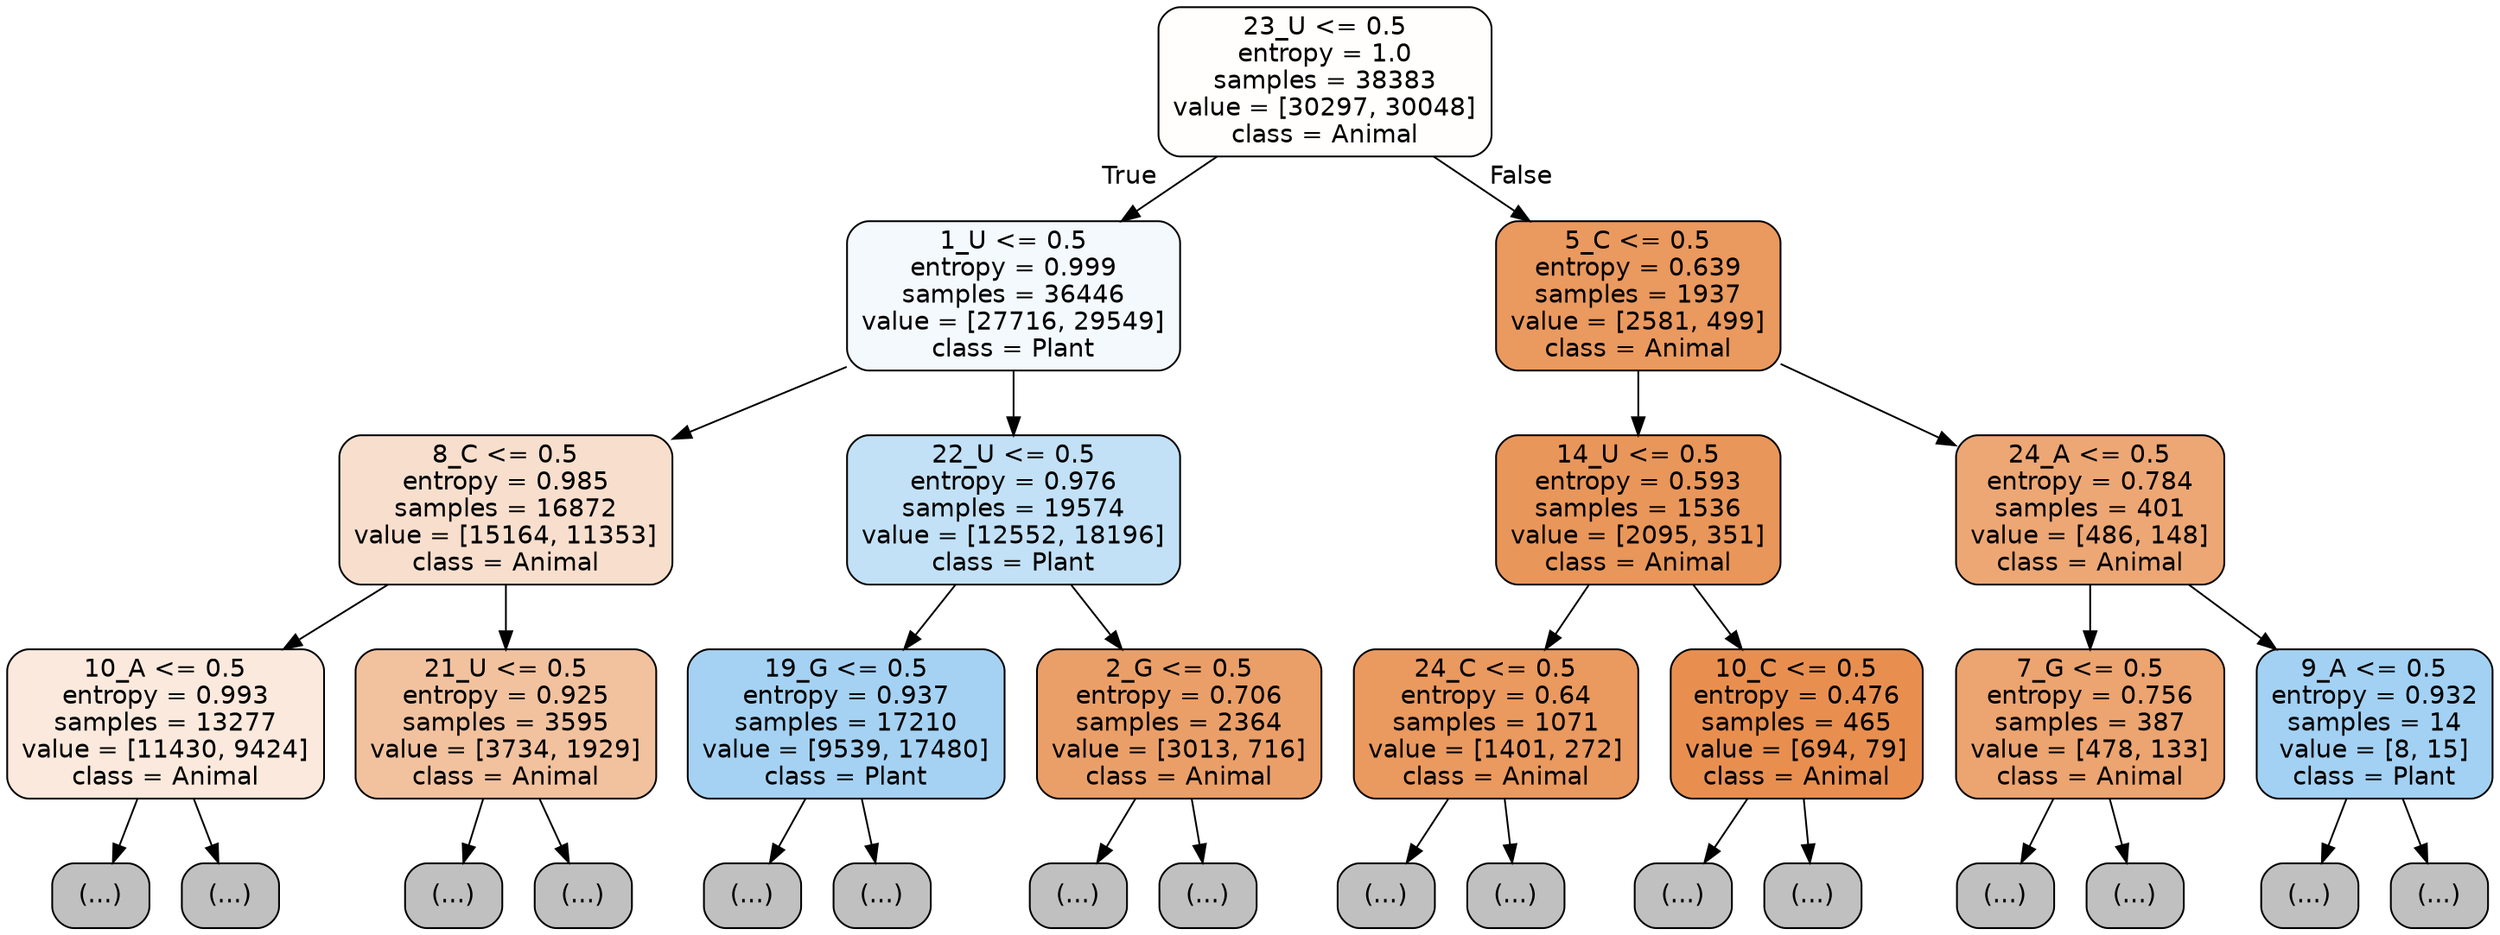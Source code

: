 digraph Tree {
node [shape=box, style="filled, rounded", color="black", fontname="helvetica"] ;
edge [fontname="helvetica"] ;
0 [label="23_U <= 0.5\nentropy = 1.0\nsamples = 38383\nvalue = [30297, 30048]\nclass = Animal", fillcolor="#fffefd"] ;
1 [label="1_U <= 0.5\nentropy = 0.999\nsamples = 36446\nvalue = [27716, 29549]\nclass = Plant", fillcolor="#f3f9fd"] ;
0 -> 1 [labeldistance=2.5, labelangle=45, headlabel="True"] ;
2 [label="8_C <= 0.5\nentropy = 0.985\nsamples = 16872\nvalue = [15164, 11353]\nclass = Animal", fillcolor="#f8dfcd"] ;
1 -> 2 ;
3 [label="10_A <= 0.5\nentropy = 0.993\nsamples = 13277\nvalue = [11430, 9424]\nclass = Animal", fillcolor="#fae9dc"] ;
2 -> 3 ;
4 [label="(...)", fillcolor="#C0C0C0"] ;
3 -> 4 ;
5537 [label="(...)", fillcolor="#C0C0C0"] ;
3 -> 5537 ;
7214 [label="21_U <= 0.5\nentropy = 0.925\nsamples = 3595\nvalue = [3734, 1929]\nclass = Animal", fillcolor="#f2c29f"] ;
2 -> 7214 ;
7215 [label="(...)", fillcolor="#C0C0C0"] ;
7214 -> 7215 ;
8904 [label="(...)", fillcolor="#C0C0C0"] ;
7214 -> 8904 ;
9285 [label="22_U <= 0.5\nentropy = 0.976\nsamples = 19574\nvalue = [12552, 18196]\nclass = Plant", fillcolor="#c2e1f7"] ;
1 -> 9285 ;
9286 [label="19_G <= 0.5\nentropy = 0.937\nsamples = 17210\nvalue = [9539, 17480]\nclass = Plant", fillcolor="#a5d2f3"] ;
9285 -> 9286 ;
9287 [label="(...)", fillcolor="#C0C0C0"] ;
9286 -> 9287 ;
13986 [label="(...)", fillcolor="#C0C0C0"] ;
9286 -> 13986 ;
15555 [label="2_G <= 0.5\nentropy = 0.706\nsamples = 2364\nvalue = [3013, 716]\nclass = Animal", fillcolor="#eb9f68"] ;
9285 -> 15555 ;
15556 [label="(...)", fillcolor="#C0C0C0"] ;
15555 -> 15556 ;
16177 [label="(...)", fillcolor="#C0C0C0"] ;
15555 -> 16177 ;
16442 [label="5_C <= 0.5\nentropy = 0.639\nsamples = 1937\nvalue = [2581, 499]\nclass = Animal", fillcolor="#ea995f"] ;
0 -> 16442 [labeldistance=2.5, labelangle=-45, headlabel="False"] ;
16443 [label="14_U <= 0.5\nentropy = 0.593\nsamples = 1536\nvalue = [2095, 351]\nclass = Animal", fillcolor="#e9965a"] ;
16442 -> 16443 ;
16444 [label="24_C <= 0.5\nentropy = 0.64\nsamples = 1071\nvalue = [1401, 272]\nclass = Animal", fillcolor="#ea995f"] ;
16443 -> 16444 ;
16445 [label="(...)", fillcolor="#C0C0C0"] ;
16444 -> 16445 ;
16790 [label="(...)", fillcolor="#C0C0C0"] ;
16444 -> 16790 ;
16859 [label="10_C <= 0.5\nentropy = 0.476\nsamples = 465\nvalue = [694, 79]\nclass = Animal", fillcolor="#e88f50"] ;
16443 -> 16859 ;
16860 [label="(...)", fillcolor="#C0C0C0"] ;
16859 -> 16860 ;
16975 [label="(...)", fillcolor="#C0C0C0"] ;
16859 -> 16975 ;
17002 [label="24_A <= 0.5\nentropy = 0.784\nsamples = 401\nvalue = [486, 148]\nclass = Animal", fillcolor="#eda775"] ;
16442 -> 17002 ;
17003 [label="7_G <= 0.5\nentropy = 0.756\nsamples = 387\nvalue = [478, 133]\nclass = Animal", fillcolor="#eca470"] ;
17002 -> 17003 ;
17004 [label="(...)", fillcolor="#C0C0C0"] ;
17003 -> 17004 ;
17119 [label="(...)", fillcolor="#C0C0C0"] ;
17003 -> 17119 ;
17148 [label="9_A <= 0.5\nentropy = 0.932\nsamples = 14\nvalue = [8, 15]\nclass = Plant", fillcolor="#a3d1f3"] ;
17002 -> 17148 ;
17149 [label="(...)", fillcolor="#C0C0C0"] ;
17148 -> 17149 ;
17156 [label="(...)", fillcolor="#C0C0C0"] ;
17148 -> 17156 ;
}